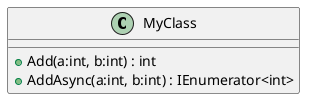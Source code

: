 @startuml
class MyClass {
    + Add(a:int, b:int) : int
    + AddAsync(a:int, b:int) : IEnumerator<int>
}
@enduml
